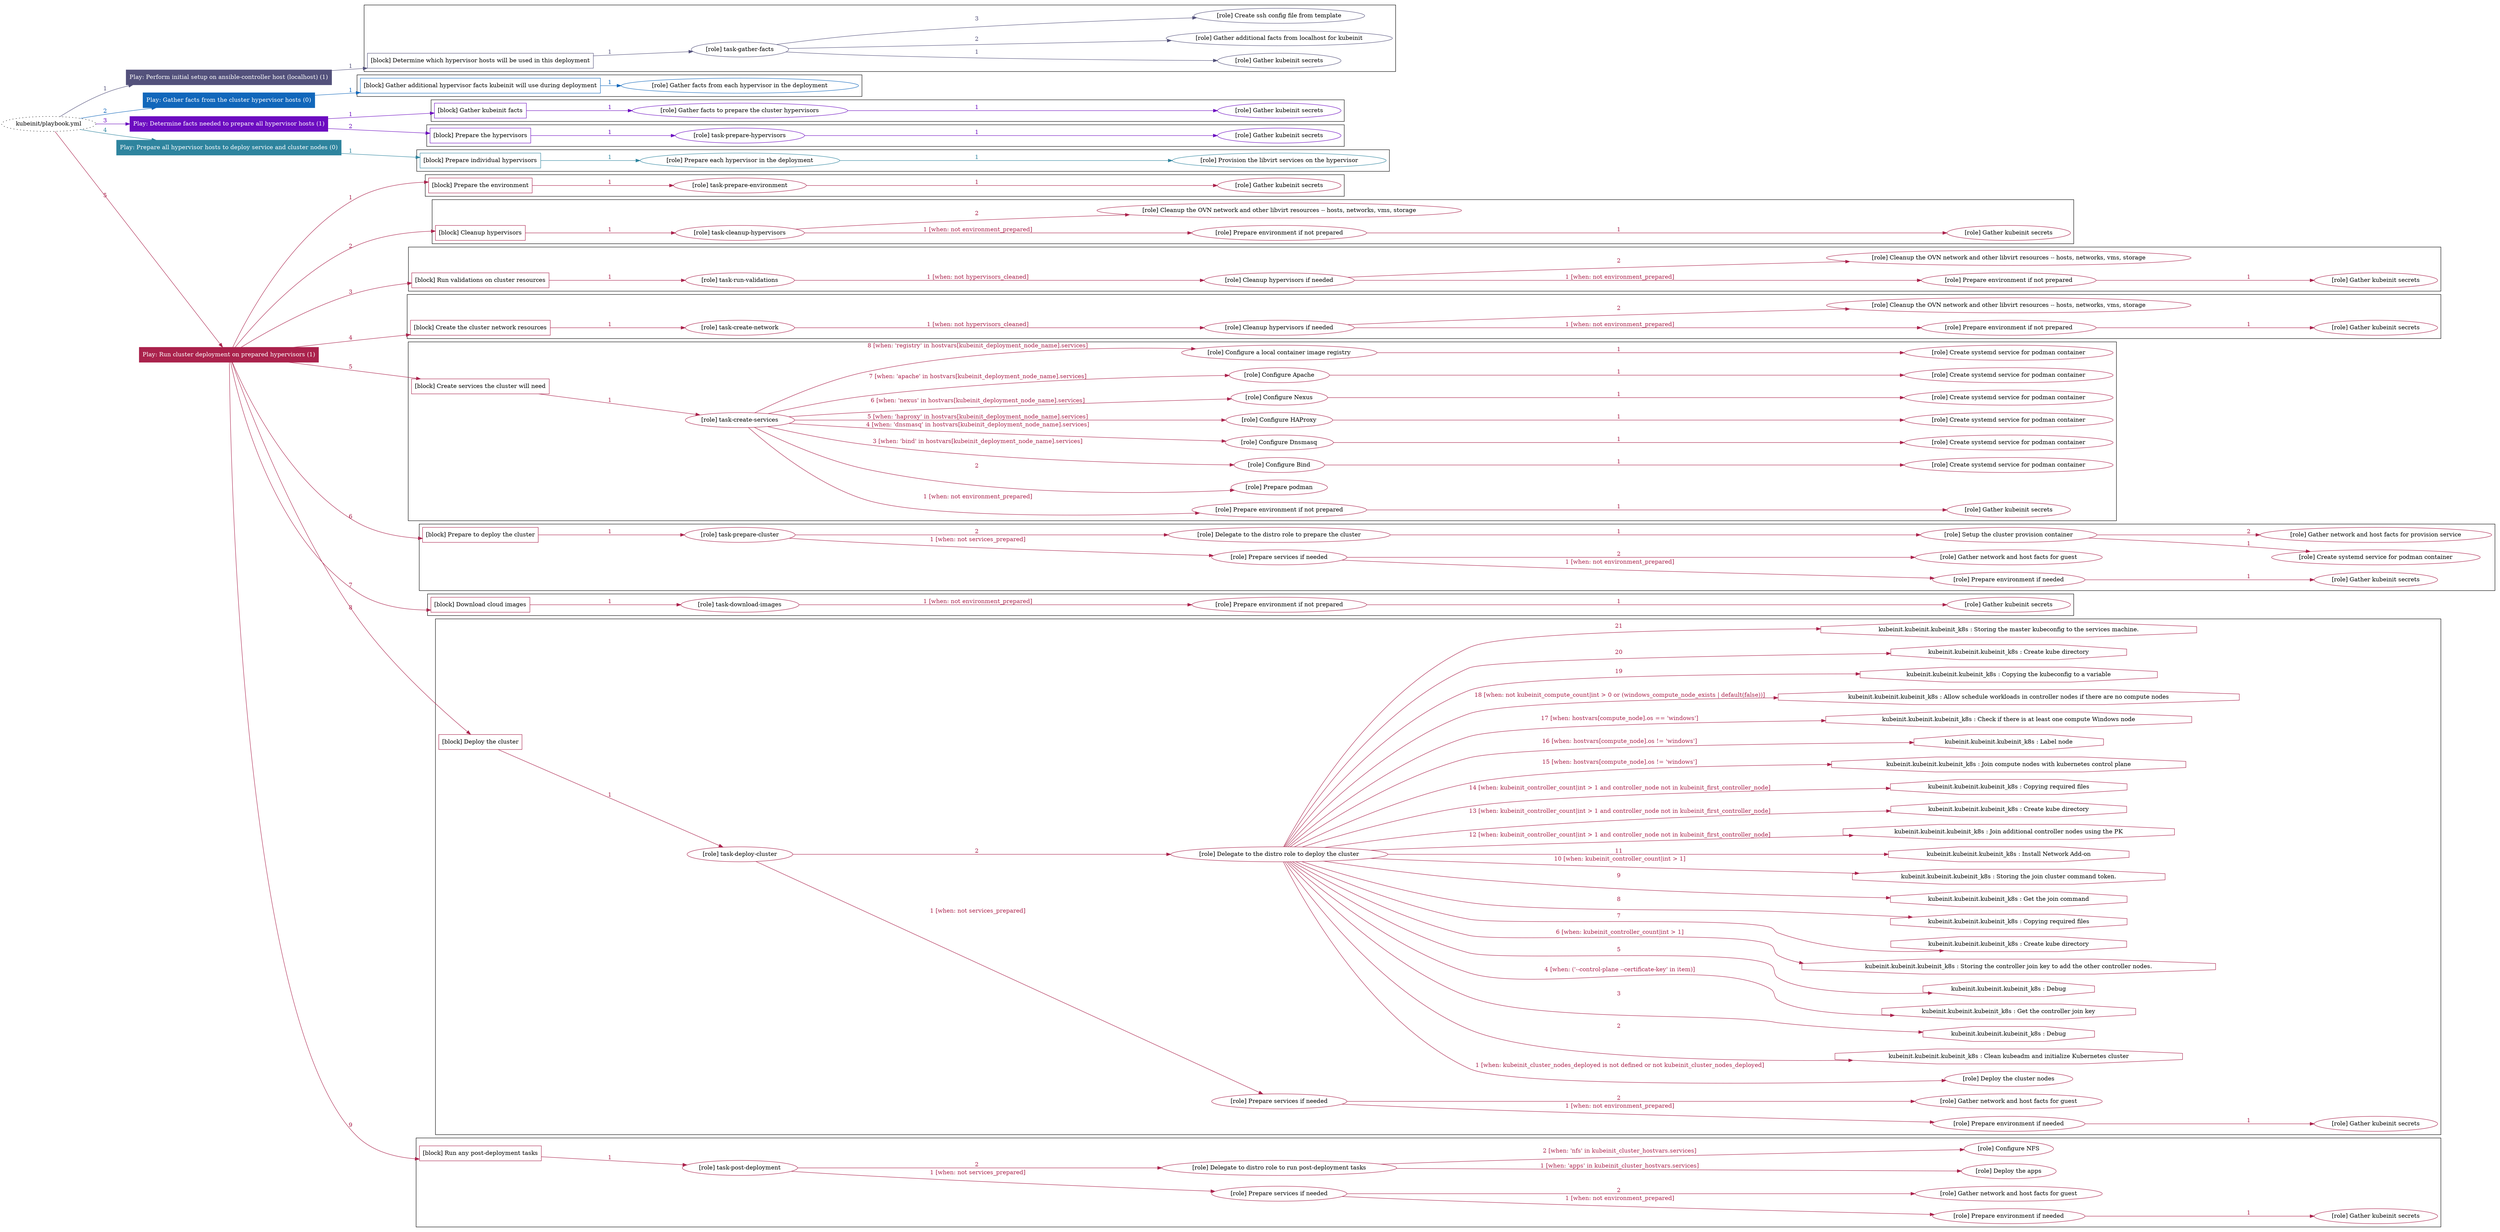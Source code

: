 digraph {
	graph [concentrate=true ordering=in rankdir=LR ratio=fill]
	edge [esep=5 sep=10]
	"kubeinit/playbook.yml" [URL="/home/runner/work/kubeinit/kubeinit/kubeinit/playbook.yml" id=playbook_a1727883 style=dotted]
	"kubeinit/playbook.yml" -> play_1d012abc [label="1 " color="#53517b" fontcolor="#53517b" id=edge_33d7ff91 labeltooltip="1 " tooltip="1 "]
	subgraph "Play: Perform initial setup on ansible-controller host (localhost) (1)" {
		play_1d012abc [label="Play: Perform initial setup on ansible-controller host (localhost) (1)" URL="/home/runner/work/kubeinit/kubeinit/kubeinit/playbook.yml" color="#53517b" fontcolor="#ffffff" id=play_1d012abc shape=box style=filled tooltip=localhost]
		play_1d012abc -> block_830796a0 [label=1 color="#53517b" fontcolor="#53517b" id=edge_15fba43a labeltooltip=1 tooltip=1]
		subgraph cluster_block_830796a0 {
			block_830796a0 [label="[block] Determine which hypervisor hosts will be used in this deployment" URL="/home/runner/work/kubeinit/kubeinit/kubeinit/playbook.yml" color="#53517b" id=block_830796a0 labeltooltip="Determine which hypervisor hosts will be used in this deployment" shape=box tooltip="Determine which hypervisor hosts will be used in this deployment"]
			block_830796a0 -> role_57de2441 [label="1 " color="#53517b" fontcolor="#53517b" id=edge_62c9e98d labeltooltip="1 " tooltip="1 "]
			subgraph "task-gather-facts" {
				role_57de2441 [label="[role] task-gather-facts" URL="/home/runner/work/kubeinit/kubeinit/kubeinit/playbook.yml" color="#53517b" id=role_57de2441 tooltip="task-gather-facts"]
				role_57de2441 -> role_72deb545 [label="1 " color="#53517b" fontcolor="#53517b" id=edge_9fd7b093 labeltooltip="1 " tooltip="1 "]
				subgraph "Gather kubeinit secrets" {
					role_72deb545 [label="[role] Gather kubeinit secrets" URL="/home/runner/.ansible/collections/ansible_collections/kubeinit/kubeinit/roles/kubeinit_prepare/tasks/build_hypervisors_group.yml" color="#53517b" id=role_72deb545 tooltip="Gather kubeinit secrets"]
				}
				role_57de2441 -> role_5415c570 [label="2 " color="#53517b" fontcolor="#53517b" id=edge_0c40ce9c labeltooltip="2 " tooltip="2 "]
				subgraph "Gather additional facts from localhost for kubeinit" {
					role_5415c570 [label="[role] Gather additional facts from localhost for kubeinit" URL="/home/runner/.ansible/collections/ansible_collections/kubeinit/kubeinit/roles/kubeinit_prepare/tasks/build_hypervisors_group.yml" color="#53517b" id=role_5415c570 tooltip="Gather additional facts from localhost for kubeinit"]
				}
				role_57de2441 -> role_bc9d2687 [label="3 " color="#53517b" fontcolor="#53517b" id=edge_4f565b8c labeltooltip="3 " tooltip="3 "]
				subgraph "Create ssh config file from template" {
					role_bc9d2687 [label="[role] Create ssh config file from template" URL="/home/runner/.ansible/collections/ansible_collections/kubeinit/kubeinit/roles/kubeinit_prepare/tasks/build_hypervisors_group.yml" color="#53517b" id=role_bc9d2687 tooltip="Create ssh config file from template"]
				}
			}
		}
	}
	"kubeinit/playbook.yml" -> play_8739f1ed [label="2 " color="#1167bb" fontcolor="#1167bb" id=edge_5936d8f3 labeltooltip="2 " tooltip="2 "]
	subgraph "Play: Gather facts from the cluster hypervisor hosts (0)" {
		play_8739f1ed [label="Play: Gather facts from the cluster hypervisor hosts (0)" URL="/home/runner/work/kubeinit/kubeinit/kubeinit/playbook.yml" color="#1167bb" fontcolor="#ffffff" id=play_8739f1ed shape=box style=filled tooltip="Play: Gather facts from the cluster hypervisor hosts (0)"]
		play_8739f1ed -> block_5c856531 [label=1 color="#1167bb" fontcolor="#1167bb" id=edge_17900fc9 labeltooltip=1 tooltip=1]
		subgraph cluster_block_5c856531 {
			block_5c856531 [label="[block] Gather additional hypervisor facts kubeinit will use during deployment" URL="/home/runner/work/kubeinit/kubeinit/kubeinit/playbook.yml" color="#1167bb" id=block_5c856531 labeltooltip="Gather additional hypervisor facts kubeinit will use during deployment" shape=box tooltip="Gather additional hypervisor facts kubeinit will use during deployment"]
			block_5c856531 -> role_111cb9b9 [label="1 " color="#1167bb" fontcolor="#1167bb" id=edge_94df2bf3 labeltooltip="1 " tooltip="1 "]
			subgraph "Gather facts from each hypervisor in the deployment" {
				role_111cb9b9 [label="[role] Gather facts from each hypervisor in the deployment" URL="/home/runner/work/kubeinit/kubeinit/kubeinit/playbook.yml" color="#1167bb" id=role_111cb9b9 tooltip="Gather facts from each hypervisor in the deployment"]
			}
		}
	}
	"kubeinit/playbook.yml" -> play_69d65d4b [label="3 " color="#6c0cc0" fontcolor="#6c0cc0" id=edge_fa56664b labeltooltip="3 " tooltip="3 "]
	subgraph "Play: Determine facts needed to prepare all hypervisor hosts (1)" {
		play_69d65d4b [label="Play: Determine facts needed to prepare all hypervisor hosts (1)" URL="/home/runner/work/kubeinit/kubeinit/kubeinit/playbook.yml" color="#6c0cc0" fontcolor="#ffffff" id=play_69d65d4b shape=box style=filled tooltip=localhost]
		play_69d65d4b -> block_3eeb8405 [label=1 color="#6c0cc0" fontcolor="#6c0cc0" id=edge_98296c27 labeltooltip=1 tooltip=1]
		subgraph cluster_block_3eeb8405 {
			block_3eeb8405 [label="[block] Gather kubeinit facts" URL="/home/runner/work/kubeinit/kubeinit/kubeinit/playbook.yml" color="#6c0cc0" id=block_3eeb8405 labeltooltip="Gather kubeinit facts" shape=box tooltip="Gather kubeinit facts"]
			block_3eeb8405 -> role_5886ce2b [label="1 " color="#6c0cc0" fontcolor="#6c0cc0" id=edge_3a4f1bf2 labeltooltip="1 " tooltip="1 "]
			subgraph "Gather facts to prepare the cluster hypervisors" {
				role_5886ce2b [label="[role] Gather facts to prepare the cluster hypervisors" URL="/home/runner/work/kubeinit/kubeinit/kubeinit/playbook.yml" color="#6c0cc0" id=role_5886ce2b tooltip="Gather facts to prepare the cluster hypervisors"]
				role_5886ce2b -> role_abd011ce [label="1 " color="#6c0cc0" fontcolor="#6c0cc0" id=edge_b9ae01e8 labeltooltip="1 " tooltip="1 "]
				subgraph "Gather kubeinit secrets" {
					role_abd011ce [label="[role] Gather kubeinit secrets" URL="/home/runner/.ansible/collections/ansible_collections/kubeinit/kubeinit/roles/kubeinit_prepare/tasks/gather_kubeinit_facts.yml" color="#6c0cc0" id=role_abd011ce tooltip="Gather kubeinit secrets"]
				}
			}
		}
		play_69d65d4b -> block_00f42ba3 [label=2 color="#6c0cc0" fontcolor="#6c0cc0" id=edge_9ffd3aec labeltooltip=2 tooltip=2]
		subgraph cluster_block_00f42ba3 {
			block_00f42ba3 [label="[block] Prepare the hypervisors" URL="/home/runner/work/kubeinit/kubeinit/kubeinit/playbook.yml" color="#6c0cc0" id=block_00f42ba3 labeltooltip="Prepare the hypervisors" shape=box tooltip="Prepare the hypervisors"]
			block_00f42ba3 -> role_0fcff158 [label="1 " color="#6c0cc0" fontcolor="#6c0cc0" id=edge_8e3268b8 labeltooltip="1 " tooltip="1 "]
			subgraph "task-prepare-hypervisors" {
				role_0fcff158 [label="[role] task-prepare-hypervisors" URL="/home/runner/work/kubeinit/kubeinit/kubeinit/playbook.yml" color="#6c0cc0" id=role_0fcff158 tooltip="task-prepare-hypervisors"]
				role_0fcff158 -> role_07e257eb [label="1 " color="#6c0cc0" fontcolor="#6c0cc0" id=edge_b37c0f03 labeltooltip="1 " tooltip="1 "]
				subgraph "Gather kubeinit secrets" {
					role_07e257eb [label="[role] Gather kubeinit secrets" URL="/home/runner/.ansible/collections/ansible_collections/kubeinit/kubeinit/roles/kubeinit_prepare/tasks/gather_kubeinit_facts.yml" color="#6c0cc0" id=role_07e257eb tooltip="Gather kubeinit secrets"]
				}
			}
		}
	}
	"kubeinit/playbook.yml" -> play_699183c2 [label="4 " color="#2e849e" fontcolor="#2e849e" id=edge_d273b28c labeltooltip="4 " tooltip="4 "]
	subgraph "Play: Prepare all hypervisor hosts to deploy service and cluster nodes (0)" {
		play_699183c2 [label="Play: Prepare all hypervisor hosts to deploy service and cluster nodes (0)" URL="/home/runner/work/kubeinit/kubeinit/kubeinit/playbook.yml" color="#2e849e" fontcolor="#ffffff" id=play_699183c2 shape=box style=filled tooltip="Play: Prepare all hypervisor hosts to deploy service and cluster nodes (0)"]
		play_699183c2 -> block_431c3370 [label=1 color="#2e849e" fontcolor="#2e849e" id=edge_c5d6adb4 labeltooltip=1 tooltip=1]
		subgraph cluster_block_431c3370 {
			block_431c3370 [label="[block] Prepare individual hypervisors" URL="/home/runner/work/kubeinit/kubeinit/kubeinit/playbook.yml" color="#2e849e" id=block_431c3370 labeltooltip="Prepare individual hypervisors" shape=box tooltip="Prepare individual hypervisors"]
			block_431c3370 -> role_9f28c4e5 [label="1 " color="#2e849e" fontcolor="#2e849e" id=edge_8bbfc0b8 labeltooltip="1 " tooltip="1 "]
			subgraph "Prepare each hypervisor in the deployment" {
				role_9f28c4e5 [label="[role] Prepare each hypervisor in the deployment" URL="/home/runner/work/kubeinit/kubeinit/kubeinit/playbook.yml" color="#2e849e" id=role_9f28c4e5 tooltip="Prepare each hypervisor in the deployment"]
				role_9f28c4e5 -> role_619f2b5f [label="1 " color="#2e849e" fontcolor="#2e849e" id=edge_74d6f175 labeltooltip="1 " tooltip="1 "]
				subgraph "Provision the libvirt services on the hypervisor" {
					role_619f2b5f [label="[role] Provision the libvirt services on the hypervisor" URL="/home/runner/.ansible/collections/ansible_collections/kubeinit/kubeinit/roles/kubeinit_prepare/tasks/prepare_hypervisor.yml" color="#2e849e" id=role_619f2b5f tooltip="Provision the libvirt services on the hypervisor"]
				}
			}
		}
	}
	"kubeinit/playbook.yml" -> play_285e1c33 [label="5 " color="#aa224c" fontcolor="#aa224c" id=edge_fbd4bc8c labeltooltip="5 " tooltip="5 "]
	subgraph "Play: Run cluster deployment on prepared hypervisors (1)" {
		play_285e1c33 [label="Play: Run cluster deployment on prepared hypervisors (1)" URL="/home/runner/work/kubeinit/kubeinit/kubeinit/playbook.yml" color="#aa224c" fontcolor="#ffffff" id=play_285e1c33 shape=box style=filled tooltip=localhost]
		play_285e1c33 -> block_db1356f5 [label=1 color="#aa224c" fontcolor="#aa224c" id=edge_6b602449 labeltooltip=1 tooltip=1]
		subgraph cluster_block_db1356f5 {
			block_db1356f5 [label="[block] Prepare the environment" URL="/home/runner/work/kubeinit/kubeinit/kubeinit/playbook.yml" color="#aa224c" id=block_db1356f5 labeltooltip="Prepare the environment" shape=box tooltip="Prepare the environment"]
			block_db1356f5 -> role_60199a79 [label="1 " color="#aa224c" fontcolor="#aa224c" id=edge_60b30dbc labeltooltip="1 " tooltip="1 "]
			subgraph "task-prepare-environment" {
				role_60199a79 [label="[role] task-prepare-environment" URL="/home/runner/work/kubeinit/kubeinit/kubeinit/playbook.yml" color="#aa224c" id=role_60199a79 tooltip="task-prepare-environment"]
				role_60199a79 -> role_9ee2d31c [label="1 " color="#aa224c" fontcolor="#aa224c" id=edge_2616df67 labeltooltip="1 " tooltip="1 "]
				subgraph "Gather kubeinit secrets" {
					role_9ee2d31c [label="[role] Gather kubeinit secrets" URL="/home/runner/.ansible/collections/ansible_collections/kubeinit/kubeinit/roles/kubeinit_prepare/tasks/gather_kubeinit_facts.yml" color="#aa224c" id=role_9ee2d31c tooltip="Gather kubeinit secrets"]
				}
			}
		}
		play_285e1c33 -> block_37bbab55 [label=2 color="#aa224c" fontcolor="#aa224c" id=edge_b093db8d labeltooltip=2 tooltip=2]
		subgraph cluster_block_37bbab55 {
			block_37bbab55 [label="[block] Cleanup hypervisors" URL="/home/runner/work/kubeinit/kubeinit/kubeinit/playbook.yml" color="#aa224c" id=block_37bbab55 labeltooltip="Cleanup hypervisors" shape=box tooltip="Cleanup hypervisors"]
			block_37bbab55 -> role_aad48b79 [label="1 " color="#aa224c" fontcolor="#aa224c" id=edge_d9568f69 labeltooltip="1 " tooltip="1 "]
			subgraph "task-cleanup-hypervisors" {
				role_aad48b79 [label="[role] task-cleanup-hypervisors" URL="/home/runner/work/kubeinit/kubeinit/kubeinit/playbook.yml" color="#aa224c" id=role_aad48b79 tooltip="task-cleanup-hypervisors"]
				role_aad48b79 -> role_4e191bba [label="1 [when: not environment_prepared]" color="#aa224c" fontcolor="#aa224c" id=edge_056f78bd labeltooltip="1 [when: not environment_prepared]" tooltip="1 [when: not environment_prepared]"]
				subgraph "Prepare environment if not prepared" {
					role_4e191bba [label="[role] Prepare environment if not prepared" URL="/home/runner/.ansible/collections/ansible_collections/kubeinit/kubeinit/roles/kubeinit_prepare/tasks/cleanup_hypervisors.yml" color="#aa224c" id=role_4e191bba tooltip="Prepare environment if not prepared"]
					role_4e191bba -> role_a2f3243a [label="1 " color="#aa224c" fontcolor="#aa224c" id=edge_f9c82dcc labeltooltip="1 " tooltip="1 "]
					subgraph "Gather kubeinit secrets" {
						role_a2f3243a [label="[role] Gather kubeinit secrets" URL="/home/runner/.ansible/collections/ansible_collections/kubeinit/kubeinit/roles/kubeinit_prepare/tasks/gather_kubeinit_facts.yml" color="#aa224c" id=role_a2f3243a tooltip="Gather kubeinit secrets"]
					}
				}
				role_aad48b79 -> role_c354b833 [label="2 " color="#aa224c" fontcolor="#aa224c" id=edge_03be99e8 labeltooltip="2 " tooltip="2 "]
				subgraph "Cleanup the OVN network and other libvirt resources -- hosts, networks, vms, storage" {
					role_c354b833 [label="[role] Cleanup the OVN network and other libvirt resources -- hosts, networks, vms, storage" URL="/home/runner/.ansible/collections/ansible_collections/kubeinit/kubeinit/roles/kubeinit_prepare/tasks/cleanup_hypervisors.yml" color="#aa224c" id=role_c354b833 tooltip="Cleanup the OVN network and other libvirt resources -- hosts, networks, vms, storage"]
				}
			}
		}
		play_285e1c33 -> block_7543b20f [label=3 color="#aa224c" fontcolor="#aa224c" id=edge_f69fcecf labeltooltip=3 tooltip=3]
		subgraph cluster_block_7543b20f {
			block_7543b20f [label="[block] Run validations on cluster resources" URL="/home/runner/work/kubeinit/kubeinit/kubeinit/playbook.yml" color="#aa224c" id=block_7543b20f labeltooltip="Run validations on cluster resources" shape=box tooltip="Run validations on cluster resources"]
			block_7543b20f -> role_a6a876ea [label="1 " color="#aa224c" fontcolor="#aa224c" id=edge_2e607bcf labeltooltip="1 " tooltip="1 "]
			subgraph "task-run-validations" {
				role_a6a876ea [label="[role] task-run-validations" URL="/home/runner/work/kubeinit/kubeinit/kubeinit/playbook.yml" color="#aa224c" id=role_a6a876ea tooltip="task-run-validations"]
				role_a6a876ea -> role_bb7596cf [label="1 [when: not hypervisors_cleaned]" color="#aa224c" fontcolor="#aa224c" id=edge_118939cb labeltooltip="1 [when: not hypervisors_cleaned]" tooltip="1 [when: not hypervisors_cleaned]"]
				subgraph "Cleanup hypervisors if needed" {
					role_bb7596cf [label="[role] Cleanup hypervisors if needed" URL="/home/runner/.ansible/collections/ansible_collections/kubeinit/kubeinit/roles/kubeinit_validations/tasks/main.yml" color="#aa224c" id=role_bb7596cf tooltip="Cleanup hypervisors if needed"]
					role_bb7596cf -> role_e4552e5f [label="1 [when: not environment_prepared]" color="#aa224c" fontcolor="#aa224c" id=edge_4d801b24 labeltooltip="1 [when: not environment_prepared]" tooltip="1 [when: not environment_prepared]"]
					subgraph "Prepare environment if not prepared" {
						role_e4552e5f [label="[role] Prepare environment if not prepared" URL="/home/runner/.ansible/collections/ansible_collections/kubeinit/kubeinit/roles/kubeinit_prepare/tasks/cleanup_hypervisors.yml" color="#aa224c" id=role_e4552e5f tooltip="Prepare environment if not prepared"]
						role_e4552e5f -> role_88d611ba [label="1 " color="#aa224c" fontcolor="#aa224c" id=edge_ce6075fc labeltooltip="1 " tooltip="1 "]
						subgraph "Gather kubeinit secrets" {
							role_88d611ba [label="[role] Gather kubeinit secrets" URL="/home/runner/.ansible/collections/ansible_collections/kubeinit/kubeinit/roles/kubeinit_prepare/tasks/gather_kubeinit_facts.yml" color="#aa224c" id=role_88d611ba tooltip="Gather kubeinit secrets"]
						}
					}
					role_bb7596cf -> role_686905b6 [label="2 " color="#aa224c" fontcolor="#aa224c" id=edge_7219de36 labeltooltip="2 " tooltip="2 "]
					subgraph "Cleanup the OVN network and other libvirt resources -- hosts, networks, vms, storage" {
						role_686905b6 [label="[role] Cleanup the OVN network and other libvirt resources -- hosts, networks, vms, storage" URL="/home/runner/.ansible/collections/ansible_collections/kubeinit/kubeinit/roles/kubeinit_prepare/tasks/cleanup_hypervisors.yml" color="#aa224c" id=role_686905b6 tooltip="Cleanup the OVN network and other libvirt resources -- hosts, networks, vms, storage"]
					}
				}
			}
		}
		play_285e1c33 -> block_cce1cc1a [label=4 color="#aa224c" fontcolor="#aa224c" id=edge_7fe9a32d labeltooltip=4 tooltip=4]
		subgraph cluster_block_cce1cc1a {
			block_cce1cc1a [label="[block] Create the cluster network resources" URL="/home/runner/work/kubeinit/kubeinit/kubeinit/playbook.yml" color="#aa224c" id=block_cce1cc1a labeltooltip="Create the cluster network resources" shape=box tooltip="Create the cluster network resources"]
			block_cce1cc1a -> role_f5ef3a53 [label="1 " color="#aa224c" fontcolor="#aa224c" id=edge_a6b0661b labeltooltip="1 " tooltip="1 "]
			subgraph "task-create-network" {
				role_f5ef3a53 [label="[role] task-create-network" URL="/home/runner/work/kubeinit/kubeinit/kubeinit/playbook.yml" color="#aa224c" id=role_f5ef3a53 tooltip="task-create-network"]
				role_f5ef3a53 -> role_61407c64 [label="1 [when: not hypervisors_cleaned]" color="#aa224c" fontcolor="#aa224c" id=edge_ba550dd9 labeltooltip="1 [when: not hypervisors_cleaned]" tooltip="1 [when: not hypervisors_cleaned]"]
				subgraph "Cleanup hypervisors if needed" {
					role_61407c64 [label="[role] Cleanup hypervisors if needed" URL="/home/runner/.ansible/collections/ansible_collections/kubeinit/kubeinit/roles/kubeinit_libvirt/tasks/create_network.yml" color="#aa224c" id=role_61407c64 tooltip="Cleanup hypervisors if needed"]
					role_61407c64 -> role_5dfd694a [label="1 [when: not environment_prepared]" color="#aa224c" fontcolor="#aa224c" id=edge_229db09f labeltooltip="1 [when: not environment_prepared]" tooltip="1 [when: not environment_prepared]"]
					subgraph "Prepare environment if not prepared" {
						role_5dfd694a [label="[role] Prepare environment if not prepared" URL="/home/runner/.ansible/collections/ansible_collections/kubeinit/kubeinit/roles/kubeinit_prepare/tasks/cleanup_hypervisors.yml" color="#aa224c" id=role_5dfd694a tooltip="Prepare environment if not prepared"]
						role_5dfd694a -> role_0523fc18 [label="1 " color="#aa224c" fontcolor="#aa224c" id=edge_6f3dfe0e labeltooltip="1 " tooltip="1 "]
						subgraph "Gather kubeinit secrets" {
							role_0523fc18 [label="[role] Gather kubeinit secrets" URL="/home/runner/.ansible/collections/ansible_collections/kubeinit/kubeinit/roles/kubeinit_prepare/tasks/gather_kubeinit_facts.yml" color="#aa224c" id=role_0523fc18 tooltip="Gather kubeinit secrets"]
						}
					}
					role_61407c64 -> role_70eb317e [label="2 " color="#aa224c" fontcolor="#aa224c" id=edge_6b214ec6 labeltooltip="2 " tooltip="2 "]
					subgraph "Cleanup the OVN network and other libvirt resources -- hosts, networks, vms, storage" {
						role_70eb317e [label="[role] Cleanup the OVN network and other libvirt resources -- hosts, networks, vms, storage" URL="/home/runner/.ansible/collections/ansible_collections/kubeinit/kubeinit/roles/kubeinit_prepare/tasks/cleanup_hypervisors.yml" color="#aa224c" id=role_70eb317e tooltip="Cleanup the OVN network and other libvirt resources -- hosts, networks, vms, storage"]
					}
				}
			}
		}
		play_285e1c33 -> block_89af8ffb [label=5 color="#aa224c" fontcolor="#aa224c" id=edge_73d2c05d labeltooltip=5 tooltip=5]
		subgraph cluster_block_89af8ffb {
			block_89af8ffb [label="[block] Create services the cluster will need" URL="/home/runner/work/kubeinit/kubeinit/kubeinit/playbook.yml" color="#aa224c" id=block_89af8ffb labeltooltip="Create services the cluster will need" shape=box tooltip="Create services the cluster will need"]
			block_89af8ffb -> role_6d857a17 [label="1 " color="#aa224c" fontcolor="#aa224c" id=edge_03893414 labeltooltip="1 " tooltip="1 "]
			subgraph "task-create-services" {
				role_6d857a17 [label="[role] task-create-services" URL="/home/runner/work/kubeinit/kubeinit/kubeinit/playbook.yml" color="#aa224c" id=role_6d857a17 tooltip="task-create-services"]
				role_6d857a17 -> role_9931843c [label="1 [when: not environment_prepared]" color="#aa224c" fontcolor="#aa224c" id=edge_8c5b77b4 labeltooltip="1 [when: not environment_prepared]" tooltip="1 [when: not environment_prepared]"]
				subgraph "Prepare environment if not prepared" {
					role_9931843c [label="[role] Prepare environment if not prepared" URL="/home/runner/.ansible/collections/ansible_collections/kubeinit/kubeinit/roles/kubeinit_services/tasks/main.yml" color="#aa224c" id=role_9931843c tooltip="Prepare environment if not prepared"]
					role_9931843c -> role_ab2e3406 [label="1 " color="#aa224c" fontcolor="#aa224c" id=edge_4b684ee3 labeltooltip="1 " tooltip="1 "]
					subgraph "Gather kubeinit secrets" {
						role_ab2e3406 [label="[role] Gather kubeinit secrets" URL="/home/runner/.ansible/collections/ansible_collections/kubeinit/kubeinit/roles/kubeinit_prepare/tasks/gather_kubeinit_facts.yml" color="#aa224c" id=role_ab2e3406 tooltip="Gather kubeinit secrets"]
					}
				}
				role_6d857a17 -> role_3be404c6 [label="2 " color="#aa224c" fontcolor="#aa224c" id=edge_946b3eb0 labeltooltip="2 " tooltip="2 "]
				subgraph "Prepare podman" {
					role_3be404c6 [label="[role] Prepare podman" URL="/home/runner/.ansible/collections/ansible_collections/kubeinit/kubeinit/roles/kubeinit_services/tasks/00_create_service_pod.yml" color="#aa224c" id=role_3be404c6 tooltip="Prepare podman"]
				}
				role_6d857a17 -> role_06c0c373 [label="3 [when: 'bind' in hostvars[kubeinit_deployment_node_name].services]" color="#aa224c" fontcolor="#aa224c" id=edge_6dbd8a63 labeltooltip="3 [when: 'bind' in hostvars[kubeinit_deployment_node_name].services]" tooltip="3 [when: 'bind' in hostvars[kubeinit_deployment_node_name].services]"]
				subgraph "Configure Bind" {
					role_06c0c373 [label="[role] Configure Bind" URL="/home/runner/.ansible/collections/ansible_collections/kubeinit/kubeinit/roles/kubeinit_services/tasks/start_services_containers.yml" color="#aa224c" id=role_06c0c373 tooltip="Configure Bind"]
					role_06c0c373 -> role_751f67a1 [label="1 " color="#aa224c" fontcolor="#aa224c" id=edge_79121712 labeltooltip="1 " tooltip="1 "]
					subgraph "Create systemd service for podman container" {
						role_751f67a1 [label="[role] Create systemd service for podman container" URL="/home/runner/.ansible/collections/ansible_collections/kubeinit/kubeinit/roles/kubeinit_bind/tasks/main.yml" color="#aa224c" id=role_751f67a1 tooltip="Create systemd service for podman container"]
					}
				}
				role_6d857a17 -> role_65577b3e [label="4 [when: 'dnsmasq' in hostvars[kubeinit_deployment_node_name].services]" color="#aa224c" fontcolor="#aa224c" id=edge_d759a991 labeltooltip="4 [when: 'dnsmasq' in hostvars[kubeinit_deployment_node_name].services]" tooltip="4 [when: 'dnsmasq' in hostvars[kubeinit_deployment_node_name].services]"]
				subgraph "Configure Dnsmasq" {
					role_65577b3e [label="[role] Configure Dnsmasq" URL="/home/runner/.ansible/collections/ansible_collections/kubeinit/kubeinit/roles/kubeinit_services/tasks/start_services_containers.yml" color="#aa224c" id=role_65577b3e tooltip="Configure Dnsmasq"]
					role_65577b3e -> role_1b376ccc [label="1 " color="#aa224c" fontcolor="#aa224c" id=edge_0160f9e9 labeltooltip="1 " tooltip="1 "]
					subgraph "Create systemd service for podman container" {
						role_1b376ccc [label="[role] Create systemd service for podman container" URL="/home/runner/.ansible/collections/ansible_collections/kubeinit/kubeinit/roles/kubeinit_dnsmasq/tasks/main.yml" color="#aa224c" id=role_1b376ccc tooltip="Create systemd service for podman container"]
					}
				}
				role_6d857a17 -> role_a1a299ce [label="5 [when: 'haproxy' in hostvars[kubeinit_deployment_node_name].services]" color="#aa224c" fontcolor="#aa224c" id=edge_b90aabe4 labeltooltip="5 [when: 'haproxy' in hostvars[kubeinit_deployment_node_name].services]" tooltip="5 [when: 'haproxy' in hostvars[kubeinit_deployment_node_name].services]"]
				subgraph "Configure HAProxy" {
					role_a1a299ce [label="[role] Configure HAProxy" URL="/home/runner/.ansible/collections/ansible_collections/kubeinit/kubeinit/roles/kubeinit_services/tasks/start_services_containers.yml" color="#aa224c" id=role_a1a299ce tooltip="Configure HAProxy"]
					role_a1a299ce -> role_97f67ec4 [label="1 " color="#aa224c" fontcolor="#aa224c" id=edge_e1e28ca4 labeltooltip="1 " tooltip="1 "]
					subgraph "Create systemd service for podman container" {
						role_97f67ec4 [label="[role] Create systemd service for podman container" URL="/home/runner/.ansible/collections/ansible_collections/kubeinit/kubeinit/roles/kubeinit_haproxy/tasks/main.yml" color="#aa224c" id=role_97f67ec4 tooltip="Create systemd service for podman container"]
					}
				}
				role_6d857a17 -> role_f33bef30 [label="6 [when: 'nexus' in hostvars[kubeinit_deployment_node_name].services]" color="#aa224c" fontcolor="#aa224c" id=edge_c3626b84 labeltooltip="6 [when: 'nexus' in hostvars[kubeinit_deployment_node_name].services]" tooltip="6 [when: 'nexus' in hostvars[kubeinit_deployment_node_name].services]"]
				subgraph "Configure Nexus" {
					role_f33bef30 [label="[role] Configure Nexus" URL="/home/runner/.ansible/collections/ansible_collections/kubeinit/kubeinit/roles/kubeinit_services/tasks/start_services_containers.yml" color="#aa224c" id=role_f33bef30 tooltip="Configure Nexus"]
					role_f33bef30 -> role_0da60e5a [label="1 " color="#aa224c" fontcolor="#aa224c" id=edge_22b722e4 labeltooltip="1 " tooltip="1 "]
					subgraph "Create systemd service for podman container" {
						role_0da60e5a [label="[role] Create systemd service for podman container" URL="/home/runner/.ansible/collections/ansible_collections/kubeinit/kubeinit/roles/kubeinit_nexus/tasks/main.yml" color="#aa224c" id=role_0da60e5a tooltip="Create systemd service for podman container"]
					}
				}
				role_6d857a17 -> role_7864d47a [label="7 [when: 'apache' in hostvars[kubeinit_deployment_node_name].services]" color="#aa224c" fontcolor="#aa224c" id=edge_3e637530 labeltooltip="7 [when: 'apache' in hostvars[kubeinit_deployment_node_name].services]" tooltip="7 [when: 'apache' in hostvars[kubeinit_deployment_node_name].services]"]
				subgraph "Configure Apache" {
					role_7864d47a [label="[role] Configure Apache" URL="/home/runner/.ansible/collections/ansible_collections/kubeinit/kubeinit/roles/kubeinit_services/tasks/start_services_containers.yml" color="#aa224c" id=role_7864d47a tooltip="Configure Apache"]
					role_7864d47a -> role_d0b3c8d4 [label="1 " color="#aa224c" fontcolor="#aa224c" id=edge_4dd13c18 labeltooltip="1 " tooltip="1 "]
					subgraph "Create systemd service for podman container" {
						role_d0b3c8d4 [label="[role] Create systemd service for podman container" URL="/home/runner/.ansible/collections/ansible_collections/kubeinit/kubeinit/roles/kubeinit_apache/tasks/main.yml" color="#aa224c" id=role_d0b3c8d4 tooltip="Create systemd service for podman container"]
					}
				}
				role_6d857a17 -> role_abb41548 [label="8 [when: 'registry' in hostvars[kubeinit_deployment_node_name].services]" color="#aa224c" fontcolor="#aa224c" id=edge_936a2eda labeltooltip="8 [when: 'registry' in hostvars[kubeinit_deployment_node_name].services]" tooltip="8 [when: 'registry' in hostvars[kubeinit_deployment_node_name].services]"]
				subgraph "Configure a local container image registry" {
					role_abb41548 [label="[role] Configure a local container image registry" URL="/home/runner/.ansible/collections/ansible_collections/kubeinit/kubeinit/roles/kubeinit_services/tasks/start_services_containers.yml" color="#aa224c" id=role_abb41548 tooltip="Configure a local container image registry"]
					role_abb41548 -> role_84a92f5a [label="1 " color="#aa224c" fontcolor="#aa224c" id=edge_3ac94217 labeltooltip="1 " tooltip="1 "]
					subgraph "Create systemd service for podman container" {
						role_84a92f5a [label="[role] Create systemd service for podman container" URL="/home/runner/.ansible/collections/ansible_collections/kubeinit/kubeinit/roles/kubeinit_registry/tasks/main.yml" color="#aa224c" id=role_84a92f5a tooltip="Create systemd service for podman container"]
					}
				}
			}
		}
		play_285e1c33 -> block_d78c6a0e [label=6 color="#aa224c" fontcolor="#aa224c" id=edge_10cf9cd0 labeltooltip=6 tooltip=6]
		subgraph cluster_block_d78c6a0e {
			block_d78c6a0e [label="[block] Prepare to deploy the cluster" URL="/home/runner/work/kubeinit/kubeinit/kubeinit/playbook.yml" color="#aa224c" id=block_d78c6a0e labeltooltip="Prepare to deploy the cluster" shape=box tooltip="Prepare to deploy the cluster"]
			block_d78c6a0e -> role_2a212392 [label="1 " color="#aa224c" fontcolor="#aa224c" id=edge_012050e3 labeltooltip="1 " tooltip="1 "]
			subgraph "task-prepare-cluster" {
				role_2a212392 [label="[role] task-prepare-cluster" URL="/home/runner/work/kubeinit/kubeinit/kubeinit/playbook.yml" color="#aa224c" id=role_2a212392 tooltip="task-prepare-cluster"]
				role_2a212392 -> role_257db063 [label="1 [when: not services_prepared]" color="#aa224c" fontcolor="#aa224c" id=edge_d3d5f907 labeltooltip="1 [when: not services_prepared]" tooltip="1 [when: not services_prepared]"]
				subgraph "Prepare services if needed" {
					role_257db063 [label="[role] Prepare services if needed" URL="/home/runner/.ansible/collections/ansible_collections/kubeinit/kubeinit/roles/kubeinit_prepare/tasks/prepare_cluster.yml" color="#aa224c" id=role_257db063 tooltip="Prepare services if needed"]
					role_257db063 -> role_7783d5ef [label="1 [when: not environment_prepared]" color="#aa224c" fontcolor="#aa224c" id=edge_dd5b27e5 labeltooltip="1 [when: not environment_prepared]" tooltip="1 [when: not environment_prepared]"]
					subgraph "Prepare environment if needed" {
						role_7783d5ef [label="[role] Prepare environment if needed" URL="/home/runner/.ansible/collections/ansible_collections/kubeinit/kubeinit/roles/kubeinit_services/tasks/prepare_services.yml" color="#aa224c" id=role_7783d5ef tooltip="Prepare environment if needed"]
						role_7783d5ef -> role_7c32c327 [label="1 " color="#aa224c" fontcolor="#aa224c" id=edge_213a88c6 labeltooltip="1 " tooltip="1 "]
						subgraph "Gather kubeinit secrets" {
							role_7c32c327 [label="[role] Gather kubeinit secrets" URL="/home/runner/.ansible/collections/ansible_collections/kubeinit/kubeinit/roles/kubeinit_prepare/tasks/gather_kubeinit_facts.yml" color="#aa224c" id=role_7c32c327 tooltip="Gather kubeinit secrets"]
						}
					}
					role_257db063 -> role_d1bd90cd [label="2 " color="#aa224c" fontcolor="#aa224c" id=edge_aaeb2e07 labeltooltip="2 " tooltip="2 "]
					subgraph "Gather network and host facts for guest" {
						role_d1bd90cd [label="[role] Gather network and host facts for guest" URL="/home/runner/.ansible/collections/ansible_collections/kubeinit/kubeinit/roles/kubeinit_services/tasks/prepare_services.yml" color="#aa224c" id=role_d1bd90cd tooltip="Gather network and host facts for guest"]
					}
				}
				role_2a212392 -> role_4369584b [label="2 " color="#aa224c" fontcolor="#aa224c" id=edge_76bb64a4 labeltooltip="2 " tooltip="2 "]
				subgraph "Delegate to the distro role to prepare the cluster" {
					role_4369584b [label="[role] Delegate to the distro role to prepare the cluster" URL="/home/runner/.ansible/collections/ansible_collections/kubeinit/kubeinit/roles/kubeinit_prepare/tasks/prepare_cluster.yml" color="#aa224c" id=role_4369584b tooltip="Delegate to the distro role to prepare the cluster"]
					role_4369584b -> role_5bad3a17 [label="1 " color="#aa224c" fontcolor="#aa224c" id=edge_5fc2def7 labeltooltip="1 " tooltip="1 "]
					subgraph "Setup the cluster provision container" {
						role_5bad3a17 [label="[role] Setup the cluster provision container" URL="/home/runner/.ansible/collections/ansible_collections/kubeinit/kubeinit/roles/kubeinit_k8s/tasks/prepare_cluster.yml" color="#aa224c" id=role_5bad3a17 tooltip="Setup the cluster provision container"]
						role_5bad3a17 -> role_7384c502 [label="1 " color="#aa224c" fontcolor="#aa224c" id=edge_591faee2 labeltooltip="1 " tooltip="1 "]
						subgraph "Create systemd service for podman container" {
							role_7384c502 [label="[role] Create systemd service for podman container" URL="/home/runner/.ansible/collections/ansible_collections/kubeinit/kubeinit/roles/kubeinit_services/tasks/create_provision_container.yml" color="#aa224c" id=role_7384c502 tooltip="Create systemd service for podman container"]
						}
						role_5bad3a17 -> role_48d96354 [label="2 " color="#aa224c" fontcolor="#aa224c" id=edge_9836c793 labeltooltip="2 " tooltip="2 "]
						subgraph "Gather network and host facts for provision service" {
							role_48d96354 [label="[role] Gather network and host facts for provision service" URL="/home/runner/.ansible/collections/ansible_collections/kubeinit/kubeinit/roles/kubeinit_services/tasks/create_provision_container.yml" color="#aa224c" id=role_48d96354 tooltip="Gather network and host facts for provision service"]
						}
					}
				}
			}
		}
		play_285e1c33 -> block_37140b17 [label=7 color="#aa224c" fontcolor="#aa224c" id=edge_ca8b132e labeltooltip=7 tooltip=7]
		subgraph cluster_block_37140b17 {
			block_37140b17 [label="[block] Download cloud images" URL="/home/runner/work/kubeinit/kubeinit/kubeinit/playbook.yml" color="#aa224c" id=block_37140b17 labeltooltip="Download cloud images" shape=box tooltip="Download cloud images"]
			block_37140b17 -> role_ce050c36 [label="1 " color="#aa224c" fontcolor="#aa224c" id=edge_2e3c2ffa labeltooltip="1 " tooltip="1 "]
			subgraph "task-download-images" {
				role_ce050c36 [label="[role] task-download-images" URL="/home/runner/work/kubeinit/kubeinit/kubeinit/playbook.yml" color="#aa224c" id=role_ce050c36 tooltip="task-download-images"]
				role_ce050c36 -> role_7bd83850 [label="1 [when: not environment_prepared]" color="#aa224c" fontcolor="#aa224c" id=edge_c4048f93 labeltooltip="1 [when: not environment_prepared]" tooltip="1 [when: not environment_prepared]"]
				subgraph "Prepare environment if not prepared" {
					role_7bd83850 [label="[role] Prepare environment if not prepared" URL="/home/runner/.ansible/collections/ansible_collections/kubeinit/kubeinit/roles/kubeinit_libvirt/tasks/download_cloud_images.yml" color="#aa224c" id=role_7bd83850 tooltip="Prepare environment if not prepared"]
					role_7bd83850 -> role_1f572cde [label="1 " color="#aa224c" fontcolor="#aa224c" id=edge_2ead77e0 labeltooltip="1 " tooltip="1 "]
					subgraph "Gather kubeinit secrets" {
						role_1f572cde [label="[role] Gather kubeinit secrets" URL="/home/runner/.ansible/collections/ansible_collections/kubeinit/kubeinit/roles/kubeinit_prepare/tasks/gather_kubeinit_facts.yml" color="#aa224c" id=role_1f572cde tooltip="Gather kubeinit secrets"]
					}
				}
			}
		}
		play_285e1c33 -> block_cae60fdf [label=8 color="#aa224c" fontcolor="#aa224c" id=edge_8b630977 labeltooltip=8 tooltip=8]
		subgraph cluster_block_cae60fdf {
			block_cae60fdf [label="[block] Deploy the cluster" URL="/home/runner/work/kubeinit/kubeinit/kubeinit/playbook.yml" color="#aa224c" id=block_cae60fdf labeltooltip="Deploy the cluster" shape=box tooltip="Deploy the cluster"]
			block_cae60fdf -> role_046b05e4 [label="1 " color="#aa224c" fontcolor="#aa224c" id=edge_eb9d053d labeltooltip="1 " tooltip="1 "]
			subgraph "task-deploy-cluster" {
				role_046b05e4 [label="[role] task-deploy-cluster" URL="/home/runner/work/kubeinit/kubeinit/kubeinit/playbook.yml" color="#aa224c" id=role_046b05e4 tooltip="task-deploy-cluster"]
				role_046b05e4 -> role_52b09c96 [label="1 [when: not services_prepared]" color="#aa224c" fontcolor="#aa224c" id=edge_5dd196cf labeltooltip="1 [when: not services_prepared]" tooltip="1 [when: not services_prepared]"]
				subgraph "Prepare services if needed" {
					role_52b09c96 [label="[role] Prepare services if needed" URL="/home/runner/.ansible/collections/ansible_collections/kubeinit/kubeinit/roles/kubeinit_prepare/tasks/deploy_cluster.yml" color="#aa224c" id=role_52b09c96 tooltip="Prepare services if needed"]
					role_52b09c96 -> role_3820e019 [label="1 [when: not environment_prepared]" color="#aa224c" fontcolor="#aa224c" id=edge_5e01ac24 labeltooltip="1 [when: not environment_prepared]" tooltip="1 [when: not environment_prepared]"]
					subgraph "Prepare environment if needed" {
						role_3820e019 [label="[role] Prepare environment if needed" URL="/home/runner/.ansible/collections/ansible_collections/kubeinit/kubeinit/roles/kubeinit_services/tasks/prepare_services.yml" color="#aa224c" id=role_3820e019 tooltip="Prepare environment if needed"]
						role_3820e019 -> role_f77de9bb [label="1 " color="#aa224c" fontcolor="#aa224c" id=edge_2b582cf5 labeltooltip="1 " tooltip="1 "]
						subgraph "Gather kubeinit secrets" {
							role_f77de9bb [label="[role] Gather kubeinit secrets" URL="/home/runner/.ansible/collections/ansible_collections/kubeinit/kubeinit/roles/kubeinit_prepare/tasks/gather_kubeinit_facts.yml" color="#aa224c" id=role_f77de9bb tooltip="Gather kubeinit secrets"]
						}
					}
					role_52b09c96 -> role_d2be8e60 [label="2 " color="#aa224c" fontcolor="#aa224c" id=edge_b3f4fa87 labeltooltip="2 " tooltip="2 "]
					subgraph "Gather network and host facts for guest" {
						role_d2be8e60 [label="[role] Gather network and host facts for guest" URL="/home/runner/.ansible/collections/ansible_collections/kubeinit/kubeinit/roles/kubeinit_services/tasks/prepare_services.yml" color="#aa224c" id=role_d2be8e60 tooltip="Gather network and host facts for guest"]
					}
				}
				role_046b05e4 -> role_874d27a6 [label="2 " color="#aa224c" fontcolor="#aa224c" id=edge_dccd9847 labeltooltip="2 " tooltip="2 "]
				subgraph "Delegate to the distro role to deploy the cluster" {
					role_874d27a6 [label="[role] Delegate to the distro role to deploy the cluster" URL="/home/runner/.ansible/collections/ansible_collections/kubeinit/kubeinit/roles/kubeinit_prepare/tasks/deploy_cluster.yml" color="#aa224c" id=role_874d27a6 tooltip="Delegate to the distro role to deploy the cluster"]
					role_874d27a6 -> role_800f712f [label="1 [when: kubeinit_cluster_nodes_deployed is not defined or not kubeinit_cluster_nodes_deployed]" color="#aa224c" fontcolor="#aa224c" id=edge_9e6b86b1 labeltooltip="1 [when: kubeinit_cluster_nodes_deployed is not defined or not kubeinit_cluster_nodes_deployed]" tooltip="1 [when: kubeinit_cluster_nodes_deployed is not defined or not kubeinit_cluster_nodes_deployed]"]
					subgraph "Deploy the cluster nodes" {
						role_800f712f [label="[role] Deploy the cluster nodes" URL="/home/runner/.ansible/collections/ansible_collections/kubeinit/kubeinit/roles/kubeinit_k8s/tasks/main.yml" color="#aa224c" id=role_800f712f tooltip="Deploy the cluster nodes"]
					}
					task_b8295b7d [label="kubeinit.kubeinit.kubeinit_k8s : Clean kubeadm and initialize Kubernetes cluster" URL="/home/runner/.ansible/collections/ansible_collections/kubeinit/kubeinit/roles/kubeinit_k8s/tasks/main.yml" color="#aa224c" id=task_b8295b7d shape=octagon tooltip="kubeinit.kubeinit.kubeinit_k8s : Clean kubeadm and initialize Kubernetes cluster"]
					role_874d27a6 -> task_b8295b7d [label="2 " color="#aa224c" fontcolor="#aa224c" id=edge_edb8f05e labeltooltip="2 " tooltip="2 "]
					task_9b27d8a3 [label="kubeinit.kubeinit.kubeinit_k8s : Debug" URL="/home/runner/.ansible/collections/ansible_collections/kubeinit/kubeinit/roles/kubeinit_k8s/tasks/main.yml" color="#aa224c" id=task_9b27d8a3 shape=octagon tooltip="kubeinit.kubeinit.kubeinit_k8s : Debug"]
					role_874d27a6 -> task_9b27d8a3 [label="3 " color="#aa224c" fontcolor="#aa224c" id=edge_19c9a7e0 labeltooltip="3 " tooltip="3 "]
					task_875e2f2b [label="kubeinit.kubeinit.kubeinit_k8s : Get the controller join key" URL="/home/runner/.ansible/collections/ansible_collections/kubeinit/kubeinit/roles/kubeinit_k8s/tasks/main.yml" color="#aa224c" id=task_875e2f2b shape=octagon tooltip="kubeinit.kubeinit.kubeinit_k8s : Get the controller join key"]
					role_874d27a6 -> task_875e2f2b [label="4 [when: ('--control-plane --certificate-key' in item)]" color="#aa224c" fontcolor="#aa224c" id=edge_268180ac labeltooltip="4 [when: ('--control-plane --certificate-key' in item)]" tooltip="4 [when: ('--control-plane --certificate-key' in item)]"]
					task_2113c585 [label="kubeinit.kubeinit.kubeinit_k8s : Debug" URL="/home/runner/.ansible/collections/ansible_collections/kubeinit/kubeinit/roles/kubeinit_k8s/tasks/main.yml" color="#aa224c" id=task_2113c585 shape=octagon tooltip="kubeinit.kubeinit.kubeinit_k8s : Debug"]
					role_874d27a6 -> task_2113c585 [label="5 " color="#aa224c" fontcolor="#aa224c" id=edge_01378de7 labeltooltip="5 " tooltip="5 "]
					task_a991b673 [label="kubeinit.kubeinit.kubeinit_k8s : Storing the controller join key to add the other controller nodes." URL="/home/runner/.ansible/collections/ansible_collections/kubeinit/kubeinit/roles/kubeinit_k8s/tasks/main.yml" color="#aa224c" id=task_a991b673 shape=octagon tooltip="kubeinit.kubeinit.kubeinit_k8s : Storing the controller join key to add the other controller nodes."]
					role_874d27a6 -> task_a991b673 [label="6 [when: kubeinit_controller_count|int > 1]" color="#aa224c" fontcolor="#aa224c" id=edge_76db0598 labeltooltip="6 [when: kubeinit_controller_count|int > 1]" tooltip="6 [when: kubeinit_controller_count|int > 1]"]
					task_153ba419 [label="kubeinit.kubeinit.kubeinit_k8s : Create kube directory" URL="/home/runner/.ansible/collections/ansible_collections/kubeinit/kubeinit/roles/kubeinit_k8s/tasks/main.yml" color="#aa224c" id=task_153ba419 shape=octagon tooltip="kubeinit.kubeinit.kubeinit_k8s : Create kube directory"]
					role_874d27a6 -> task_153ba419 [label="7 " color="#aa224c" fontcolor="#aa224c" id=edge_94e25de3 labeltooltip="7 " tooltip="7 "]
					task_145bbe10 [label="kubeinit.kubeinit.kubeinit_k8s : Copying required files" URL="/home/runner/.ansible/collections/ansible_collections/kubeinit/kubeinit/roles/kubeinit_k8s/tasks/main.yml" color="#aa224c" id=task_145bbe10 shape=octagon tooltip="kubeinit.kubeinit.kubeinit_k8s : Copying required files"]
					role_874d27a6 -> task_145bbe10 [label="8 " color="#aa224c" fontcolor="#aa224c" id=edge_e4c4d0a4 labeltooltip="8 " tooltip="8 "]
					task_ddc65444 [label="kubeinit.kubeinit.kubeinit_k8s : Get the join command" URL="/home/runner/.ansible/collections/ansible_collections/kubeinit/kubeinit/roles/kubeinit_k8s/tasks/main.yml" color="#aa224c" id=task_ddc65444 shape=octagon tooltip="kubeinit.kubeinit.kubeinit_k8s : Get the join command"]
					role_874d27a6 -> task_ddc65444 [label="9 " color="#aa224c" fontcolor="#aa224c" id=edge_80447e40 labeltooltip="9 " tooltip="9 "]
					task_ed9755f6 [label="kubeinit.kubeinit.kubeinit_k8s : Storing the join cluster command token." URL="/home/runner/.ansible/collections/ansible_collections/kubeinit/kubeinit/roles/kubeinit_k8s/tasks/main.yml" color="#aa224c" id=task_ed9755f6 shape=octagon tooltip="kubeinit.kubeinit.kubeinit_k8s : Storing the join cluster command token."]
					role_874d27a6 -> task_ed9755f6 [label="10 [when: kubeinit_controller_count|int > 1]" color="#aa224c" fontcolor="#aa224c" id=edge_52b8120f labeltooltip="10 [when: kubeinit_controller_count|int > 1]" tooltip="10 [when: kubeinit_controller_count|int > 1]"]
					task_9092f0aa [label="kubeinit.kubeinit.kubeinit_k8s : Install Network Add-on" URL="/home/runner/.ansible/collections/ansible_collections/kubeinit/kubeinit/roles/kubeinit_k8s/tasks/main.yml" color="#aa224c" id=task_9092f0aa shape=octagon tooltip="kubeinit.kubeinit.kubeinit_k8s : Install Network Add-on"]
					role_874d27a6 -> task_9092f0aa [label="11 " color="#aa224c" fontcolor="#aa224c" id=edge_80c94fab labeltooltip="11 " tooltip="11 "]
					task_71b1617e [label="kubeinit.kubeinit.kubeinit_k8s : Join additional controller nodes using the PK" URL="/home/runner/.ansible/collections/ansible_collections/kubeinit/kubeinit/roles/kubeinit_k8s/tasks/main.yml" color="#aa224c" id=task_71b1617e shape=octagon tooltip="kubeinit.kubeinit.kubeinit_k8s : Join additional controller nodes using the PK"]
					role_874d27a6 -> task_71b1617e [label="12 [when: kubeinit_controller_count|int > 1 and controller_node not in kubeinit_first_controller_node]" color="#aa224c" fontcolor="#aa224c" id=edge_e52000c5 labeltooltip="12 [when: kubeinit_controller_count|int > 1 and controller_node not in kubeinit_first_controller_node]" tooltip="12 [when: kubeinit_controller_count|int > 1 and controller_node not in kubeinit_first_controller_node]"]
					task_09a598e9 [label="kubeinit.kubeinit.kubeinit_k8s : Create kube directory" URL="/home/runner/.ansible/collections/ansible_collections/kubeinit/kubeinit/roles/kubeinit_k8s/tasks/main.yml" color="#aa224c" id=task_09a598e9 shape=octagon tooltip="kubeinit.kubeinit.kubeinit_k8s : Create kube directory"]
					role_874d27a6 -> task_09a598e9 [label="13 [when: kubeinit_controller_count|int > 1 and controller_node not in kubeinit_first_controller_node]" color="#aa224c" fontcolor="#aa224c" id=edge_892b11de labeltooltip="13 [when: kubeinit_controller_count|int > 1 and controller_node not in kubeinit_first_controller_node]" tooltip="13 [when: kubeinit_controller_count|int > 1 and controller_node not in kubeinit_first_controller_node]"]
					task_3fd3d81c [label="kubeinit.kubeinit.kubeinit_k8s : Copying required files" URL="/home/runner/.ansible/collections/ansible_collections/kubeinit/kubeinit/roles/kubeinit_k8s/tasks/main.yml" color="#aa224c" id=task_3fd3d81c shape=octagon tooltip="kubeinit.kubeinit.kubeinit_k8s : Copying required files"]
					role_874d27a6 -> task_3fd3d81c [label="14 [when: kubeinit_controller_count|int > 1 and controller_node not in kubeinit_first_controller_node]" color="#aa224c" fontcolor="#aa224c" id=edge_eb8bbebe labeltooltip="14 [when: kubeinit_controller_count|int > 1 and controller_node not in kubeinit_first_controller_node]" tooltip="14 [when: kubeinit_controller_count|int > 1 and controller_node not in kubeinit_first_controller_node]"]
					task_91c83e1f [label="kubeinit.kubeinit.kubeinit_k8s : Join compute nodes with kubernetes control plane" URL="/home/runner/.ansible/collections/ansible_collections/kubeinit/kubeinit/roles/kubeinit_k8s/tasks/main.yml" color="#aa224c" id=task_91c83e1f shape=octagon tooltip="kubeinit.kubeinit.kubeinit_k8s : Join compute nodes with kubernetes control plane"]
					role_874d27a6 -> task_91c83e1f [label="15 [when: hostvars[compute_node].os != 'windows']" color="#aa224c" fontcolor="#aa224c" id=edge_356366ee labeltooltip="15 [when: hostvars[compute_node].os != 'windows']" tooltip="15 [when: hostvars[compute_node].os != 'windows']"]
					task_35cc4bb2 [label="kubeinit.kubeinit.kubeinit_k8s : Label node" URL="/home/runner/.ansible/collections/ansible_collections/kubeinit/kubeinit/roles/kubeinit_k8s/tasks/main.yml" color="#aa224c" id=task_35cc4bb2 shape=octagon tooltip="kubeinit.kubeinit.kubeinit_k8s : Label node"]
					role_874d27a6 -> task_35cc4bb2 [label="16 [when: hostvars[compute_node].os != 'windows']" color="#aa224c" fontcolor="#aa224c" id=edge_ee7d6080 labeltooltip="16 [when: hostvars[compute_node].os != 'windows']" tooltip="16 [when: hostvars[compute_node].os != 'windows']"]
					task_5faf9805 [label="kubeinit.kubeinit.kubeinit_k8s : Check if there is at least one compute Windows node" URL="/home/runner/.ansible/collections/ansible_collections/kubeinit/kubeinit/roles/kubeinit_k8s/tasks/main.yml" color="#aa224c" id=task_5faf9805 shape=octagon tooltip="kubeinit.kubeinit.kubeinit_k8s : Check if there is at least one compute Windows node"]
					role_874d27a6 -> task_5faf9805 [label="17 [when: hostvars[compute_node].os == 'windows']" color="#aa224c" fontcolor="#aa224c" id=edge_a13662e7 labeltooltip="17 [when: hostvars[compute_node].os == 'windows']" tooltip="17 [when: hostvars[compute_node].os == 'windows']"]
					task_ee0c44b4 [label="kubeinit.kubeinit.kubeinit_k8s : Allow schedule workloads in controller nodes if there are no compute nodes" URL="/home/runner/.ansible/collections/ansible_collections/kubeinit/kubeinit/roles/kubeinit_k8s/tasks/main.yml" color="#aa224c" id=task_ee0c44b4 shape=octagon tooltip="kubeinit.kubeinit.kubeinit_k8s : Allow schedule workloads in controller nodes if there are no compute nodes"]
					role_874d27a6 -> task_ee0c44b4 [label="18 [when: not kubeinit_compute_count|int > 0 or (windows_compute_node_exists | default(false))]" color="#aa224c" fontcolor="#aa224c" id=edge_d7a5c5c8 labeltooltip="18 [when: not kubeinit_compute_count|int > 0 or (windows_compute_node_exists | default(false))]" tooltip="18 [when: not kubeinit_compute_count|int > 0 or (windows_compute_node_exists | default(false))]"]
					task_41d42ed3 [label="kubeinit.kubeinit.kubeinit_k8s : Copying the kubeconfig to a variable" URL="/home/runner/.ansible/collections/ansible_collections/kubeinit/kubeinit/roles/kubeinit_k8s/tasks/main.yml" color="#aa224c" id=task_41d42ed3 shape=octagon tooltip="kubeinit.kubeinit.kubeinit_k8s : Copying the kubeconfig to a variable"]
					role_874d27a6 -> task_41d42ed3 [label="19 " color="#aa224c" fontcolor="#aa224c" id=edge_31b1d054 labeltooltip="19 " tooltip="19 "]
					task_576cc0c8 [label="kubeinit.kubeinit.kubeinit_k8s : Create kube directory" URL="/home/runner/.ansible/collections/ansible_collections/kubeinit/kubeinit/roles/kubeinit_k8s/tasks/main.yml" color="#aa224c" id=task_576cc0c8 shape=octagon tooltip="kubeinit.kubeinit.kubeinit_k8s : Create kube directory"]
					role_874d27a6 -> task_576cc0c8 [label="20 " color="#aa224c" fontcolor="#aa224c" id=edge_ea62771c labeltooltip="20 " tooltip="20 "]
					task_6c2f497c [label="kubeinit.kubeinit.kubeinit_k8s : Storing the master kubeconfig to the services machine." URL="/home/runner/.ansible/collections/ansible_collections/kubeinit/kubeinit/roles/kubeinit_k8s/tasks/main.yml" color="#aa224c" id=task_6c2f497c shape=octagon tooltip="kubeinit.kubeinit.kubeinit_k8s : Storing the master kubeconfig to the services machine."]
					role_874d27a6 -> task_6c2f497c [label="21 " color="#aa224c" fontcolor="#aa224c" id=edge_f39d79c6 labeltooltip="21 " tooltip="21 "]
				}
			}
		}
		play_285e1c33 -> block_973fde34 [label=9 color="#aa224c" fontcolor="#aa224c" id=edge_8dc85d5b labeltooltip=9 tooltip=9]
		subgraph cluster_block_973fde34 {
			block_973fde34 [label="[block] Run any post-deployment tasks" URL="/home/runner/work/kubeinit/kubeinit/kubeinit/playbook.yml" color="#aa224c" id=block_973fde34 labeltooltip="Run any post-deployment tasks" shape=box tooltip="Run any post-deployment tasks"]
			block_973fde34 -> role_4ad3d1b7 [label="1 " color="#aa224c" fontcolor="#aa224c" id=edge_041287de labeltooltip="1 " tooltip="1 "]
			subgraph "task-post-deployment" {
				role_4ad3d1b7 [label="[role] task-post-deployment" URL="/home/runner/work/kubeinit/kubeinit/kubeinit/playbook.yml" color="#aa224c" id=role_4ad3d1b7 tooltip="task-post-deployment"]
				role_4ad3d1b7 -> role_26cba898 [label="1 [when: not services_prepared]" color="#aa224c" fontcolor="#aa224c" id=edge_63548a25 labeltooltip="1 [when: not services_prepared]" tooltip="1 [when: not services_prepared]"]
				subgraph "Prepare services if needed" {
					role_26cba898 [label="[role] Prepare services if needed" URL="/home/runner/.ansible/collections/ansible_collections/kubeinit/kubeinit/roles/kubeinit_prepare/tasks/post_deployment.yml" color="#aa224c" id=role_26cba898 tooltip="Prepare services if needed"]
					role_26cba898 -> role_466b7b23 [label="1 [when: not environment_prepared]" color="#aa224c" fontcolor="#aa224c" id=edge_a337a2a6 labeltooltip="1 [when: not environment_prepared]" tooltip="1 [when: not environment_prepared]"]
					subgraph "Prepare environment if needed" {
						role_466b7b23 [label="[role] Prepare environment if needed" URL="/home/runner/.ansible/collections/ansible_collections/kubeinit/kubeinit/roles/kubeinit_services/tasks/prepare_services.yml" color="#aa224c" id=role_466b7b23 tooltip="Prepare environment if needed"]
						role_466b7b23 -> role_2cdea10a [label="1 " color="#aa224c" fontcolor="#aa224c" id=edge_a4d22a92 labeltooltip="1 " tooltip="1 "]
						subgraph "Gather kubeinit secrets" {
							role_2cdea10a [label="[role] Gather kubeinit secrets" URL="/home/runner/.ansible/collections/ansible_collections/kubeinit/kubeinit/roles/kubeinit_prepare/tasks/gather_kubeinit_facts.yml" color="#aa224c" id=role_2cdea10a tooltip="Gather kubeinit secrets"]
						}
					}
					role_26cba898 -> role_3065f105 [label="2 " color="#aa224c" fontcolor="#aa224c" id=edge_60ef7274 labeltooltip="2 " tooltip="2 "]
					subgraph "Gather network and host facts for guest" {
						role_3065f105 [label="[role] Gather network and host facts for guest" URL="/home/runner/.ansible/collections/ansible_collections/kubeinit/kubeinit/roles/kubeinit_services/tasks/prepare_services.yml" color="#aa224c" id=role_3065f105 tooltip="Gather network and host facts for guest"]
					}
				}
				role_4ad3d1b7 -> role_068f6d1c [label="2 " color="#aa224c" fontcolor="#aa224c" id=edge_e1da4391 labeltooltip="2 " tooltip="2 "]
				subgraph "Delegate to distro role to run post-deployment tasks" {
					role_068f6d1c [label="[role] Delegate to distro role to run post-deployment tasks" URL="/home/runner/.ansible/collections/ansible_collections/kubeinit/kubeinit/roles/kubeinit_prepare/tasks/post_deployment.yml" color="#aa224c" id=role_068f6d1c tooltip="Delegate to distro role to run post-deployment tasks"]
					role_068f6d1c -> role_86190083 [label="1 [when: 'apps' in kubeinit_cluster_hostvars.services]" color="#aa224c" fontcolor="#aa224c" id=edge_b772a761 labeltooltip="1 [when: 'apps' in kubeinit_cluster_hostvars.services]" tooltip="1 [when: 'apps' in kubeinit_cluster_hostvars.services]"]
					subgraph "Deploy the apps" {
						role_86190083 [label="[role] Deploy the apps" URL="/home/runner/.ansible/collections/ansible_collections/kubeinit/kubeinit/roles/kubeinit_k8s/tasks/post_deployment_tasks.yml" color="#aa224c" id=role_86190083 tooltip="Deploy the apps"]
					}
					role_068f6d1c -> role_c39d457c [label="2 [when: 'nfs' in kubeinit_cluster_hostvars.services]" color="#aa224c" fontcolor="#aa224c" id=edge_d86c2df7 labeltooltip="2 [when: 'nfs' in kubeinit_cluster_hostvars.services]" tooltip="2 [when: 'nfs' in kubeinit_cluster_hostvars.services]"]
					subgraph "Configure NFS" {
						role_c39d457c [label="[role] Configure NFS" URL="/home/runner/.ansible/collections/ansible_collections/kubeinit/kubeinit/roles/kubeinit_k8s/tasks/post_deployment_tasks.yml" color="#aa224c" id=role_c39d457c tooltip="Configure NFS"]
					}
				}
			}
		}
	}
}

